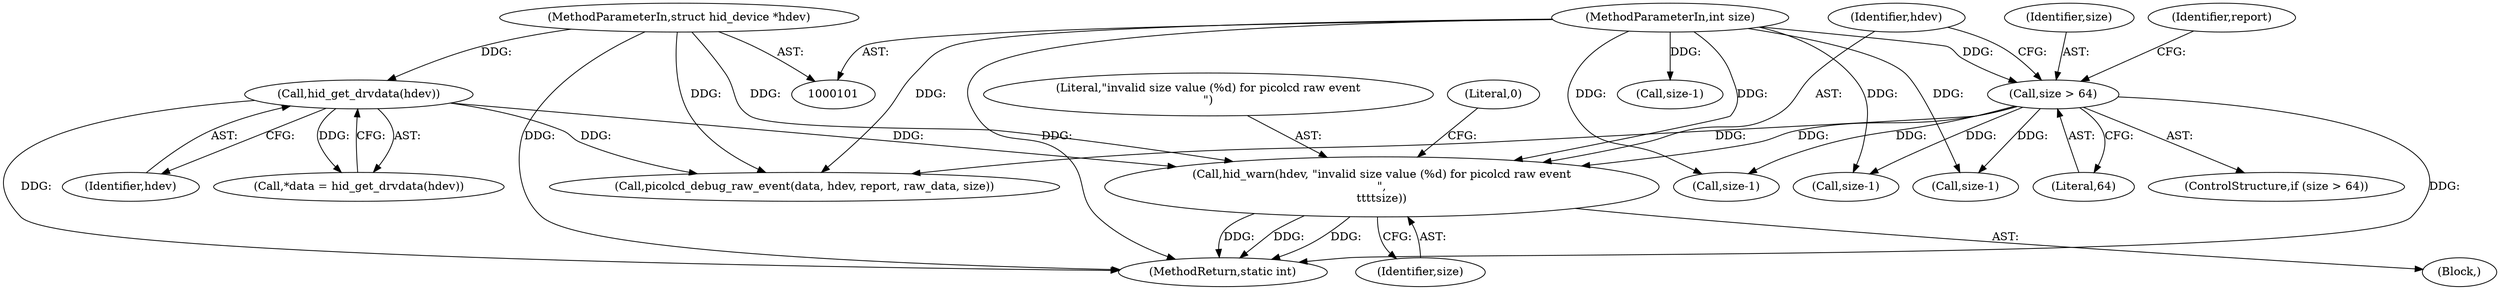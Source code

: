 digraph "0_linux_844817e47eef14141cf59b8d5ac08dd11c0a9189@pointer" {
"1000127" [label="(Call,hid_warn(hdev, \"invalid size value (%d) for picolcd raw event\n\",\n\t\t\t\tsize))"];
"1000110" [label="(Call,hid_get_drvdata(hdev))"];
"1000102" [label="(MethodParameterIn,struct hid_device *hdev)"];
"1000123" [label="(Call,size > 64)"];
"1000105" [label="(MethodParameterIn,int size)"];
"1000130" [label="(Identifier,size)"];
"1000129" [label="(Literal,\"invalid size value (%d) for picolcd raw event\n\")"];
"1000111" [label="(Identifier,hdev)"];
"1000105" [label="(MethodParameterIn,int size)"];
"1000132" [label="(Literal,0)"];
"1000125" [label="(Literal,64)"];
"1000108" [label="(Call,*data = hid_get_drvdata(hdev))"];
"1000171" [label="(Call,size-1)"];
"1000122" [label="(ControlStructure,if (size > 64))"];
"1000102" [label="(MethodParameterIn,struct hid_device *hdev)"];
"1000126" [label="(Block,)"];
"1000110" [label="(Call,hid_get_drvdata(hdev))"];
"1000236" [label="(MethodReturn,static int)"];
"1000123" [label="(Call,size > 64)"];
"1000128" [label="(Identifier,hdev)"];
"1000124" [label="(Identifier,size)"];
"1000136" [label="(Identifier,report)"];
"1000228" [label="(Call,picolcd_debug_raw_event(data, hdev, report, raw_data, size))"];
"1000196" [label="(Call,size-1)"];
"1000152" [label="(Call,size-1)"];
"1000127" [label="(Call,hid_warn(hdev, \"invalid size value (%d) for picolcd raw event\n\",\n\t\t\t\tsize))"];
"1000205" [label="(Call,size-1)"];
"1000127" -> "1000126"  [label="AST: "];
"1000127" -> "1000130"  [label="CFG: "];
"1000128" -> "1000127"  [label="AST: "];
"1000129" -> "1000127"  [label="AST: "];
"1000130" -> "1000127"  [label="AST: "];
"1000132" -> "1000127"  [label="CFG: "];
"1000127" -> "1000236"  [label="DDG: "];
"1000127" -> "1000236"  [label="DDG: "];
"1000127" -> "1000236"  [label="DDG: "];
"1000110" -> "1000127"  [label="DDG: "];
"1000102" -> "1000127"  [label="DDG: "];
"1000123" -> "1000127"  [label="DDG: "];
"1000105" -> "1000127"  [label="DDG: "];
"1000110" -> "1000108"  [label="AST: "];
"1000110" -> "1000111"  [label="CFG: "];
"1000111" -> "1000110"  [label="AST: "];
"1000108" -> "1000110"  [label="CFG: "];
"1000110" -> "1000236"  [label="DDG: "];
"1000110" -> "1000108"  [label="DDG: "];
"1000102" -> "1000110"  [label="DDG: "];
"1000110" -> "1000228"  [label="DDG: "];
"1000102" -> "1000101"  [label="AST: "];
"1000102" -> "1000236"  [label="DDG: "];
"1000102" -> "1000228"  [label="DDG: "];
"1000123" -> "1000122"  [label="AST: "];
"1000123" -> "1000125"  [label="CFG: "];
"1000124" -> "1000123"  [label="AST: "];
"1000125" -> "1000123"  [label="AST: "];
"1000128" -> "1000123"  [label="CFG: "];
"1000136" -> "1000123"  [label="CFG: "];
"1000123" -> "1000236"  [label="DDG: "];
"1000105" -> "1000123"  [label="DDG: "];
"1000123" -> "1000152"  [label="DDG: "];
"1000123" -> "1000171"  [label="DDG: "];
"1000123" -> "1000196"  [label="DDG: "];
"1000123" -> "1000228"  [label="DDG: "];
"1000105" -> "1000101"  [label="AST: "];
"1000105" -> "1000236"  [label="DDG: "];
"1000105" -> "1000152"  [label="DDG: "];
"1000105" -> "1000171"  [label="DDG: "];
"1000105" -> "1000196"  [label="DDG: "];
"1000105" -> "1000205"  [label="DDG: "];
"1000105" -> "1000228"  [label="DDG: "];
}
